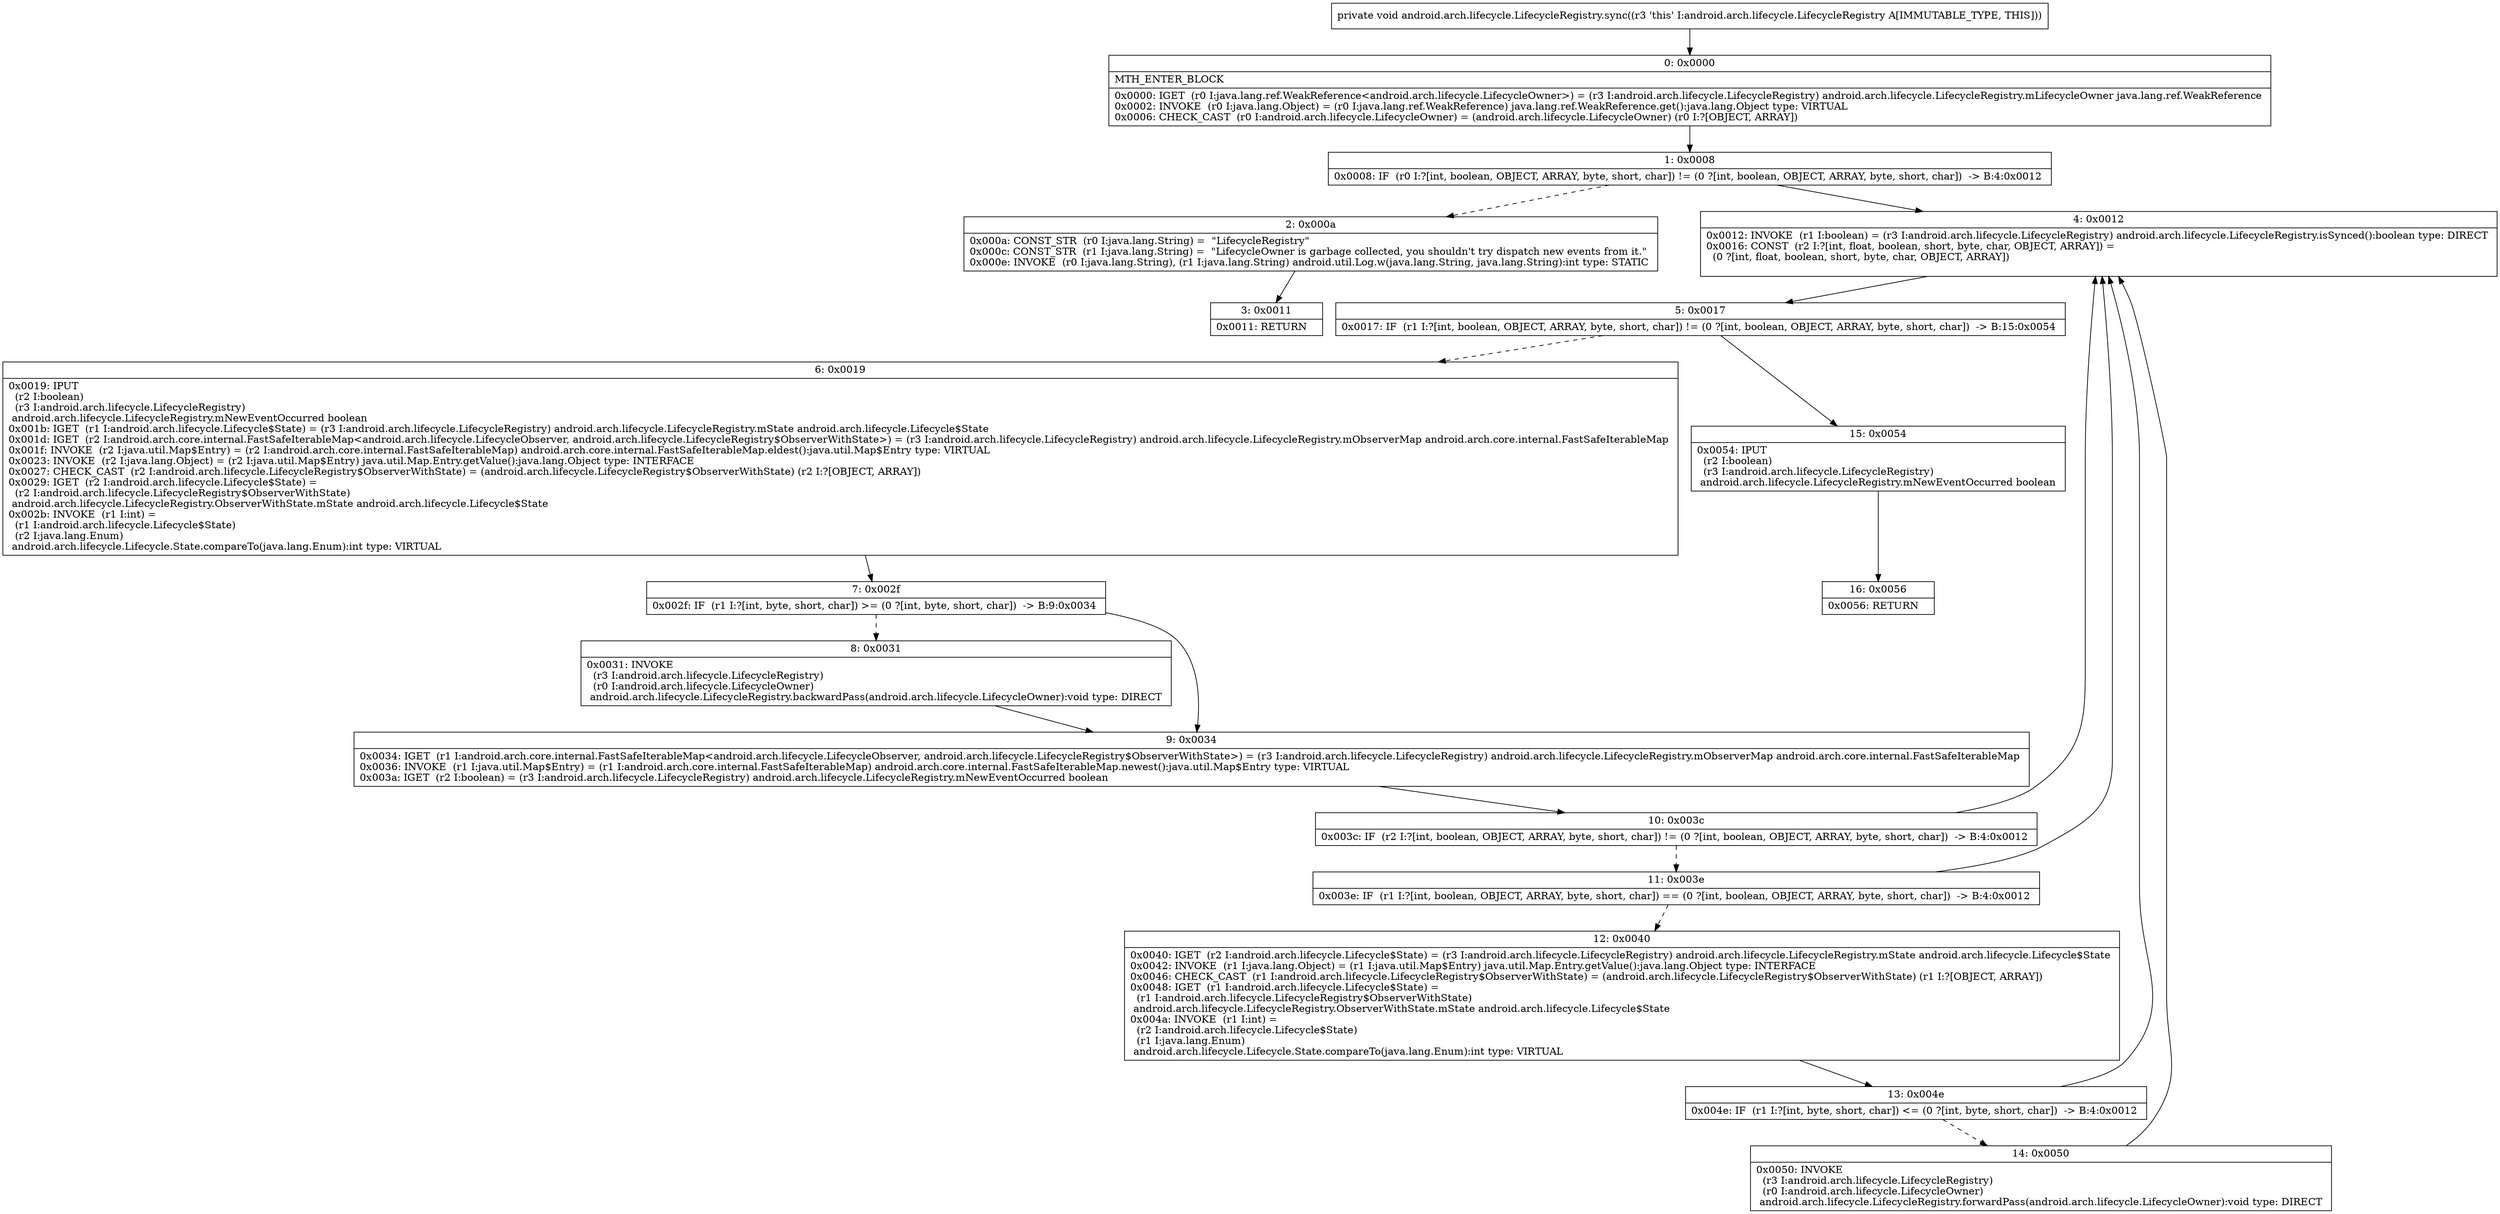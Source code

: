 digraph "CFG forandroid.arch.lifecycle.LifecycleRegistry.sync()V" {
Node_0 [shape=record,label="{0\:\ 0x0000|MTH_ENTER_BLOCK\l|0x0000: IGET  (r0 I:java.lang.ref.WeakReference\<android.arch.lifecycle.LifecycleOwner\>) = (r3 I:android.arch.lifecycle.LifecycleRegistry) android.arch.lifecycle.LifecycleRegistry.mLifecycleOwner java.lang.ref.WeakReference \l0x0002: INVOKE  (r0 I:java.lang.Object) = (r0 I:java.lang.ref.WeakReference) java.lang.ref.WeakReference.get():java.lang.Object type: VIRTUAL \l0x0006: CHECK_CAST  (r0 I:android.arch.lifecycle.LifecycleOwner) = (android.arch.lifecycle.LifecycleOwner) (r0 I:?[OBJECT, ARRAY]) \l}"];
Node_1 [shape=record,label="{1\:\ 0x0008|0x0008: IF  (r0 I:?[int, boolean, OBJECT, ARRAY, byte, short, char]) != (0 ?[int, boolean, OBJECT, ARRAY, byte, short, char])  \-\> B:4:0x0012 \l}"];
Node_2 [shape=record,label="{2\:\ 0x000a|0x000a: CONST_STR  (r0 I:java.lang.String) =  \"LifecycleRegistry\" \l0x000c: CONST_STR  (r1 I:java.lang.String) =  \"LifecycleOwner is garbage collected, you shouldn't try dispatch new events from it.\" \l0x000e: INVOKE  (r0 I:java.lang.String), (r1 I:java.lang.String) android.util.Log.w(java.lang.String, java.lang.String):int type: STATIC \l}"];
Node_3 [shape=record,label="{3\:\ 0x0011|0x0011: RETURN   \l}"];
Node_4 [shape=record,label="{4\:\ 0x0012|0x0012: INVOKE  (r1 I:boolean) = (r3 I:android.arch.lifecycle.LifecycleRegistry) android.arch.lifecycle.LifecycleRegistry.isSynced():boolean type: DIRECT \l0x0016: CONST  (r2 I:?[int, float, boolean, short, byte, char, OBJECT, ARRAY]) = \l  (0 ?[int, float, boolean, short, byte, char, OBJECT, ARRAY])\l \l}"];
Node_5 [shape=record,label="{5\:\ 0x0017|0x0017: IF  (r1 I:?[int, boolean, OBJECT, ARRAY, byte, short, char]) != (0 ?[int, boolean, OBJECT, ARRAY, byte, short, char])  \-\> B:15:0x0054 \l}"];
Node_6 [shape=record,label="{6\:\ 0x0019|0x0019: IPUT  \l  (r2 I:boolean)\l  (r3 I:android.arch.lifecycle.LifecycleRegistry)\l android.arch.lifecycle.LifecycleRegistry.mNewEventOccurred boolean \l0x001b: IGET  (r1 I:android.arch.lifecycle.Lifecycle$State) = (r3 I:android.arch.lifecycle.LifecycleRegistry) android.arch.lifecycle.LifecycleRegistry.mState android.arch.lifecycle.Lifecycle$State \l0x001d: IGET  (r2 I:android.arch.core.internal.FastSafeIterableMap\<android.arch.lifecycle.LifecycleObserver, android.arch.lifecycle.LifecycleRegistry$ObserverWithState\>) = (r3 I:android.arch.lifecycle.LifecycleRegistry) android.arch.lifecycle.LifecycleRegistry.mObserverMap android.arch.core.internal.FastSafeIterableMap \l0x001f: INVOKE  (r2 I:java.util.Map$Entry) = (r2 I:android.arch.core.internal.FastSafeIterableMap) android.arch.core.internal.FastSafeIterableMap.eldest():java.util.Map$Entry type: VIRTUAL \l0x0023: INVOKE  (r2 I:java.lang.Object) = (r2 I:java.util.Map$Entry) java.util.Map.Entry.getValue():java.lang.Object type: INTERFACE \l0x0027: CHECK_CAST  (r2 I:android.arch.lifecycle.LifecycleRegistry$ObserverWithState) = (android.arch.lifecycle.LifecycleRegistry$ObserverWithState) (r2 I:?[OBJECT, ARRAY]) \l0x0029: IGET  (r2 I:android.arch.lifecycle.Lifecycle$State) = \l  (r2 I:android.arch.lifecycle.LifecycleRegistry$ObserverWithState)\l android.arch.lifecycle.LifecycleRegistry.ObserverWithState.mState android.arch.lifecycle.Lifecycle$State \l0x002b: INVOKE  (r1 I:int) = \l  (r1 I:android.arch.lifecycle.Lifecycle$State)\l  (r2 I:java.lang.Enum)\l android.arch.lifecycle.Lifecycle.State.compareTo(java.lang.Enum):int type: VIRTUAL \l}"];
Node_7 [shape=record,label="{7\:\ 0x002f|0x002f: IF  (r1 I:?[int, byte, short, char]) \>= (0 ?[int, byte, short, char])  \-\> B:9:0x0034 \l}"];
Node_8 [shape=record,label="{8\:\ 0x0031|0x0031: INVOKE  \l  (r3 I:android.arch.lifecycle.LifecycleRegistry)\l  (r0 I:android.arch.lifecycle.LifecycleOwner)\l android.arch.lifecycle.LifecycleRegistry.backwardPass(android.arch.lifecycle.LifecycleOwner):void type: DIRECT \l}"];
Node_9 [shape=record,label="{9\:\ 0x0034|0x0034: IGET  (r1 I:android.arch.core.internal.FastSafeIterableMap\<android.arch.lifecycle.LifecycleObserver, android.arch.lifecycle.LifecycleRegistry$ObserverWithState\>) = (r3 I:android.arch.lifecycle.LifecycleRegistry) android.arch.lifecycle.LifecycleRegistry.mObserverMap android.arch.core.internal.FastSafeIterableMap \l0x0036: INVOKE  (r1 I:java.util.Map$Entry) = (r1 I:android.arch.core.internal.FastSafeIterableMap) android.arch.core.internal.FastSafeIterableMap.newest():java.util.Map$Entry type: VIRTUAL \l0x003a: IGET  (r2 I:boolean) = (r3 I:android.arch.lifecycle.LifecycleRegistry) android.arch.lifecycle.LifecycleRegistry.mNewEventOccurred boolean \l}"];
Node_10 [shape=record,label="{10\:\ 0x003c|0x003c: IF  (r2 I:?[int, boolean, OBJECT, ARRAY, byte, short, char]) != (0 ?[int, boolean, OBJECT, ARRAY, byte, short, char])  \-\> B:4:0x0012 \l}"];
Node_11 [shape=record,label="{11\:\ 0x003e|0x003e: IF  (r1 I:?[int, boolean, OBJECT, ARRAY, byte, short, char]) == (0 ?[int, boolean, OBJECT, ARRAY, byte, short, char])  \-\> B:4:0x0012 \l}"];
Node_12 [shape=record,label="{12\:\ 0x0040|0x0040: IGET  (r2 I:android.arch.lifecycle.Lifecycle$State) = (r3 I:android.arch.lifecycle.LifecycleRegistry) android.arch.lifecycle.LifecycleRegistry.mState android.arch.lifecycle.Lifecycle$State \l0x0042: INVOKE  (r1 I:java.lang.Object) = (r1 I:java.util.Map$Entry) java.util.Map.Entry.getValue():java.lang.Object type: INTERFACE \l0x0046: CHECK_CAST  (r1 I:android.arch.lifecycle.LifecycleRegistry$ObserverWithState) = (android.arch.lifecycle.LifecycleRegistry$ObserverWithState) (r1 I:?[OBJECT, ARRAY]) \l0x0048: IGET  (r1 I:android.arch.lifecycle.Lifecycle$State) = \l  (r1 I:android.arch.lifecycle.LifecycleRegistry$ObserverWithState)\l android.arch.lifecycle.LifecycleRegistry.ObserverWithState.mState android.arch.lifecycle.Lifecycle$State \l0x004a: INVOKE  (r1 I:int) = \l  (r2 I:android.arch.lifecycle.Lifecycle$State)\l  (r1 I:java.lang.Enum)\l android.arch.lifecycle.Lifecycle.State.compareTo(java.lang.Enum):int type: VIRTUAL \l}"];
Node_13 [shape=record,label="{13\:\ 0x004e|0x004e: IF  (r1 I:?[int, byte, short, char]) \<= (0 ?[int, byte, short, char])  \-\> B:4:0x0012 \l}"];
Node_14 [shape=record,label="{14\:\ 0x0050|0x0050: INVOKE  \l  (r3 I:android.arch.lifecycle.LifecycleRegistry)\l  (r0 I:android.arch.lifecycle.LifecycleOwner)\l android.arch.lifecycle.LifecycleRegistry.forwardPass(android.arch.lifecycle.LifecycleOwner):void type: DIRECT \l}"];
Node_15 [shape=record,label="{15\:\ 0x0054|0x0054: IPUT  \l  (r2 I:boolean)\l  (r3 I:android.arch.lifecycle.LifecycleRegistry)\l android.arch.lifecycle.LifecycleRegistry.mNewEventOccurred boolean \l}"];
Node_16 [shape=record,label="{16\:\ 0x0056|0x0056: RETURN   \l}"];
MethodNode[shape=record,label="{private void android.arch.lifecycle.LifecycleRegistry.sync((r3 'this' I:android.arch.lifecycle.LifecycleRegistry A[IMMUTABLE_TYPE, THIS])) }"];
MethodNode -> Node_0;
Node_0 -> Node_1;
Node_1 -> Node_2[style=dashed];
Node_1 -> Node_4;
Node_2 -> Node_3;
Node_4 -> Node_5;
Node_5 -> Node_6[style=dashed];
Node_5 -> Node_15;
Node_6 -> Node_7;
Node_7 -> Node_8[style=dashed];
Node_7 -> Node_9;
Node_8 -> Node_9;
Node_9 -> Node_10;
Node_10 -> Node_4;
Node_10 -> Node_11[style=dashed];
Node_11 -> Node_4;
Node_11 -> Node_12[style=dashed];
Node_12 -> Node_13;
Node_13 -> Node_4;
Node_13 -> Node_14[style=dashed];
Node_14 -> Node_4;
Node_15 -> Node_16;
}

